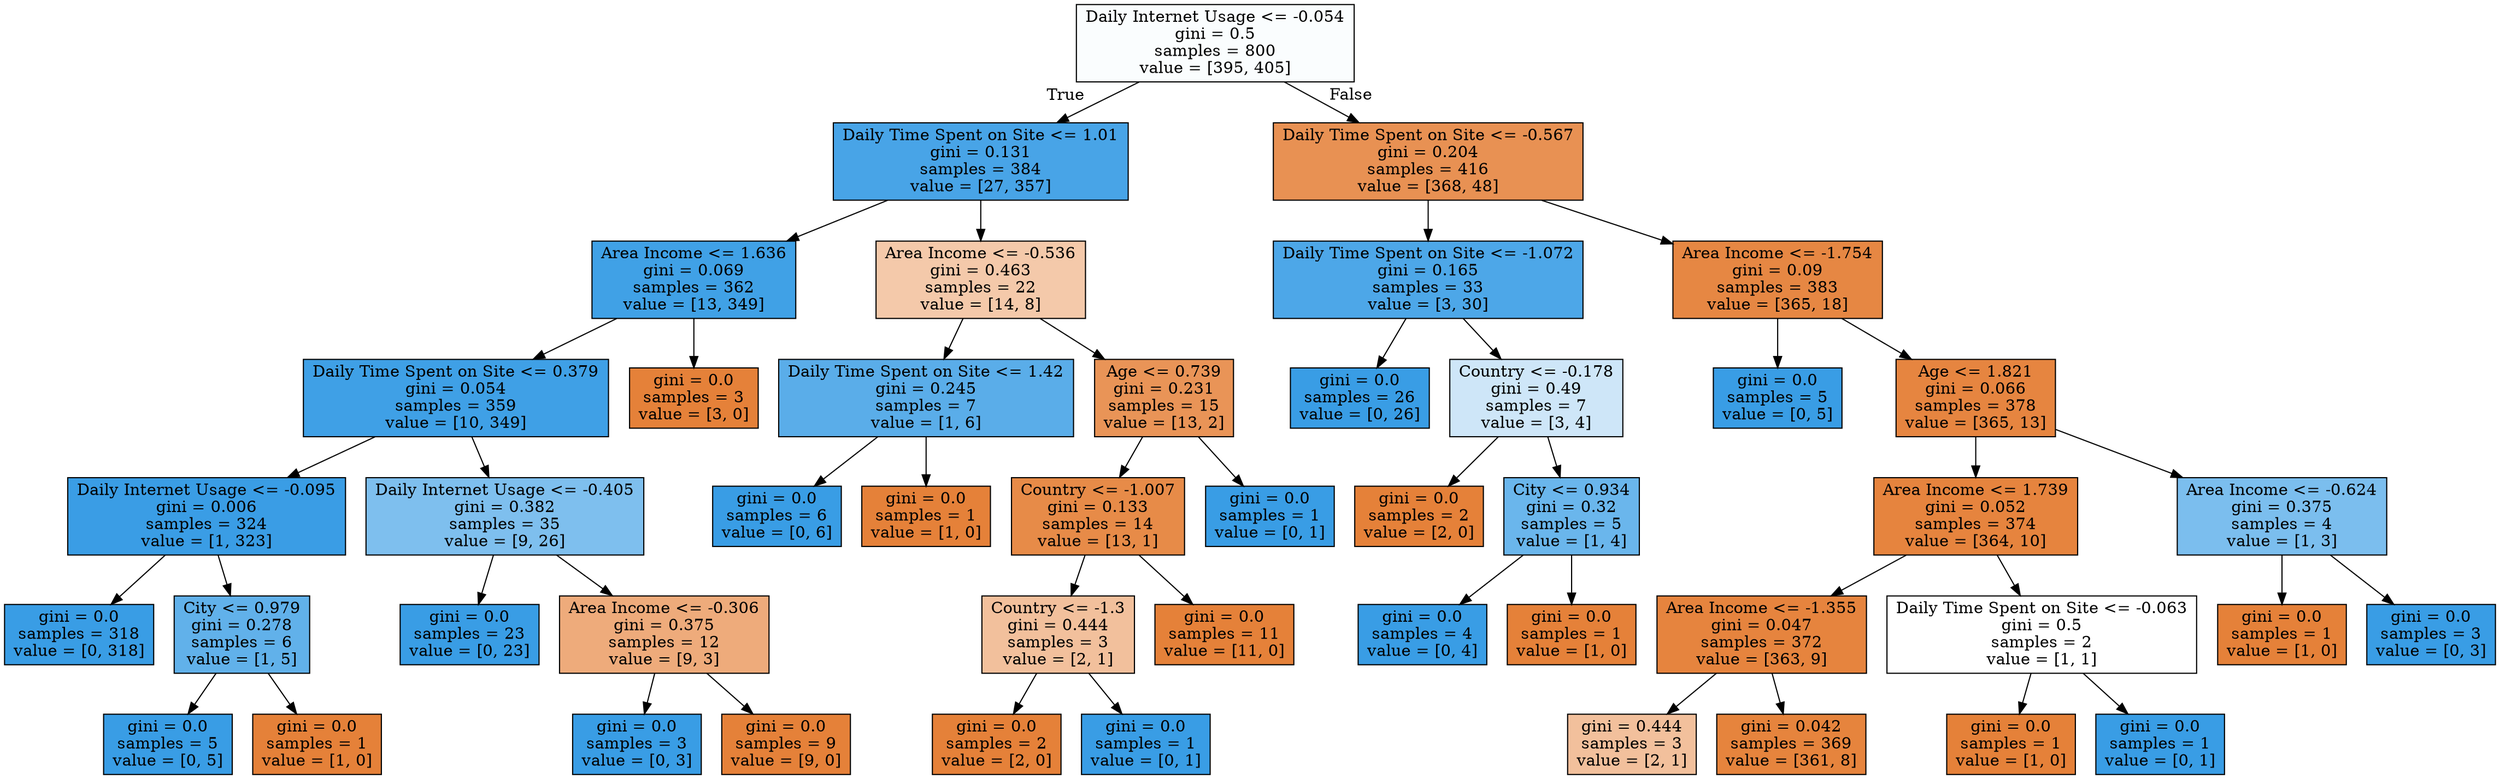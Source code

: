 digraph Tree {
node [shape=box, style="filled", color="black"] ;
0 [label="Daily Internet Usage <= -0.054\ngini = 0.5\nsamples = 800\nvalue = [395, 405]", fillcolor="#fafdfe"] ;
1 [label="Daily Time Spent on Site <= 1.01\ngini = 0.131\nsamples = 384\nvalue = [27, 357]", fillcolor="#48a4e7"] ;
0 -> 1 [labeldistance=2.5, labelangle=45, headlabel="True"] ;
5 [label="Area Income <= 1.636\ngini = 0.069\nsamples = 362\nvalue = [13, 349]", fillcolor="#40a1e6"] ;
1 -> 5 ;
9 [label="Daily Time Spent on Site <= 0.379\ngini = 0.054\nsamples = 359\nvalue = [10, 349]", fillcolor="#3fa0e6"] ;
5 -> 9 ;
15 [label="Daily Internet Usage <= -0.095\ngini = 0.006\nsamples = 324\nvalue = [1, 323]", fillcolor="#3a9de5"] ;
9 -> 15 ;
43 [label="gini = 0.0\nsamples = 318\nvalue = [0, 318]", fillcolor="#399de5"] ;
15 -> 43 ;
44 [label="City <= 0.979\ngini = 0.278\nsamples = 6\nvalue = [1, 5]", fillcolor="#61b1ea"] ;
15 -> 44 ;
45 [label="gini = 0.0\nsamples = 5\nvalue = [0, 5]", fillcolor="#399de5"] ;
44 -> 45 ;
46 [label="gini = 0.0\nsamples = 1\nvalue = [1, 0]", fillcolor="#e58139"] ;
44 -> 46 ;
16 [label="Daily Internet Usage <= -0.405\ngini = 0.382\nsamples = 35\nvalue = [9, 26]", fillcolor="#7ebfee"] ;
9 -> 16 ;
17 [label="gini = 0.0\nsamples = 23\nvalue = [0, 23]", fillcolor="#399de5"] ;
16 -> 17 ;
18 [label="Area Income <= -0.306\ngini = 0.375\nsamples = 12\nvalue = [9, 3]", fillcolor="#eeab7b"] ;
16 -> 18 ;
19 [label="gini = 0.0\nsamples = 3\nvalue = [0, 3]", fillcolor="#399de5"] ;
18 -> 19 ;
20 [label="gini = 0.0\nsamples = 9\nvalue = [9, 0]", fillcolor="#e58139"] ;
18 -> 20 ;
10 [label="gini = 0.0\nsamples = 3\nvalue = [3, 0]", fillcolor="#e58139"] ;
5 -> 10 ;
6 [label="Area Income <= -0.536\ngini = 0.463\nsamples = 22\nvalue = [14, 8]", fillcolor="#f4c9aa"] ;
1 -> 6 ;
11 [label="Daily Time Spent on Site <= 1.42\ngini = 0.245\nsamples = 7\nvalue = [1, 6]", fillcolor="#5aade9"] ;
6 -> 11 ;
25 [label="gini = 0.0\nsamples = 6\nvalue = [0, 6]", fillcolor="#399de5"] ;
11 -> 25 ;
26 [label="gini = 0.0\nsamples = 1\nvalue = [1, 0]", fillcolor="#e58139"] ;
11 -> 26 ;
12 [label="Age <= 0.739\ngini = 0.231\nsamples = 15\nvalue = [13, 2]", fillcolor="#e99457"] ;
6 -> 12 ;
27 [label="Country <= -1.007\ngini = 0.133\nsamples = 14\nvalue = [13, 1]", fillcolor="#e78b48"] ;
12 -> 27 ;
39 [label="Country <= -1.3\ngini = 0.444\nsamples = 3\nvalue = [2, 1]", fillcolor="#f2c09c"] ;
27 -> 39 ;
41 [label="gini = 0.0\nsamples = 2\nvalue = [2, 0]", fillcolor="#e58139"] ;
39 -> 41 ;
42 [label="gini = 0.0\nsamples = 1\nvalue = [0, 1]", fillcolor="#399de5"] ;
39 -> 42 ;
40 [label="gini = 0.0\nsamples = 11\nvalue = [11, 0]", fillcolor="#e58139"] ;
27 -> 40 ;
28 [label="gini = 0.0\nsamples = 1\nvalue = [0, 1]", fillcolor="#399de5"] ;
12 -> 28 ;
2 [label="Daily Time Spent on Site <= -0.567\ngini = 0.204\nsamples = 416\nvalue = [368, 48]", fillcolor="#e89153"] ;
0 -> 2 [labeldistance=2.5, labelangle=-45, headlabel="False"] ;
3 [label="Daily Time Spent on Site <= -1.072\ngini = 0.165\nsamples = 33\nvalue = [3, 30]", fillcolor="#4da7e8"] ;
2 -> 3 ;
21 [label="gini = 0.0\nsamples = 26\nvalue = [0, 26]", fillcolor="#399de5"] ;
3 -> 21 ;
22 [label="Country <= -0.178\ngini = 0.49\nsamples = 7\nvalue = [3, 4]", fillcolor="#cee6f8"] ;
3 -> 22 ;
23 [label="gini = 0.0\nsamples = 2\nvalue = [2, 0]", fillcolor="#e58139"] ;
22 -> 23 ;
24 [label="City <= 0.934\ngini = 0.32\nsamples = 5\nvalue = [1, 4]", fillcolor="#6ab6ec"] ;
22 -> 24 ;
29 [label="gini = 0.0\nsamples = 4\nvalue = [0, 4]", fillcolor="#399de5"] ;
24 -> 29 ;
30 [label="gini = 0.0\nsamples = 1\nvalue = [1, 0]", fillcolor="#e58139"] ;
24 -> 30 ;
4 [label="Area Income <= -1.754\ngini = 0.09\nsamples = 383\nvalue = [365, 18]", fillcolor="#e68743"] ;
2 -> 4 ;
7 [label="gini = 0.0\nsamples = 5\nvalue = [0, 5]", fillcolor="#399de5"] ;
4 -> 7 ;
8 [label="Age <= 1.821\ngini = 0.066\nsamples = 378\nvalue = [365, 13]", fillcolor="#e68540"] ;
4 -> 8 ;
13 [label="Area Income <= 1.739\ngini = 0.052\nsamples = 374\nvalue = [364, 10]", fillcolor="#e6843e"] ;
8 -> 13 ;
33 [label="Area Income <= -1.355\ngini = 0.047\nsamples = 372\nvalue = [363, 9]", fillcolor="#e6843e"] ;
13 -> 33 ;
37 [label="gini = 0.444\nsamples = 3\nvalue = [2, 1]", fillcolor="#f2c09c"] ;
33 -> 37 ;
38 [label="gini = 0.042\nsamples = 369\nvalue = [361, 8]", fillcolor="#e6843d"] ;
33 -> 38 ;
34 [label="Daily Time Spent on Site <= -0.063\ngini = 0.5\nsamples = 2\nvalue = [1, 1]", fillcolor="#ffffff"] ;
13 -> 34 ;
35 [label="gini = 0.0\nsamples = 1\nvalue = [1, 0]", fillcolor="#e58139"] ;
34 -> 35 ;
36 [label="gini = 0.0\nsamples = 1\nvalue = [0, 1]", fillcolor="#399de5"] ;
34 -> 36 ;
14 [label="Area Income <= -0.624\ngini = 0.375\nsamples = 4\nvalue = [1, 3]", fillcolor="#7bbeee"] ;
8 -> 14 ;
31 [label="gini = 0.0\nsamples = 1\nvalue = [1, 0]", fillcolor="#e58139"] ;
14 -> 31 ;
32 [label="gini = 0.0\nsamples = 3\nvalue = [0, 3]", fillcolor="#399de5"] ;
14 -> 32 ;
}